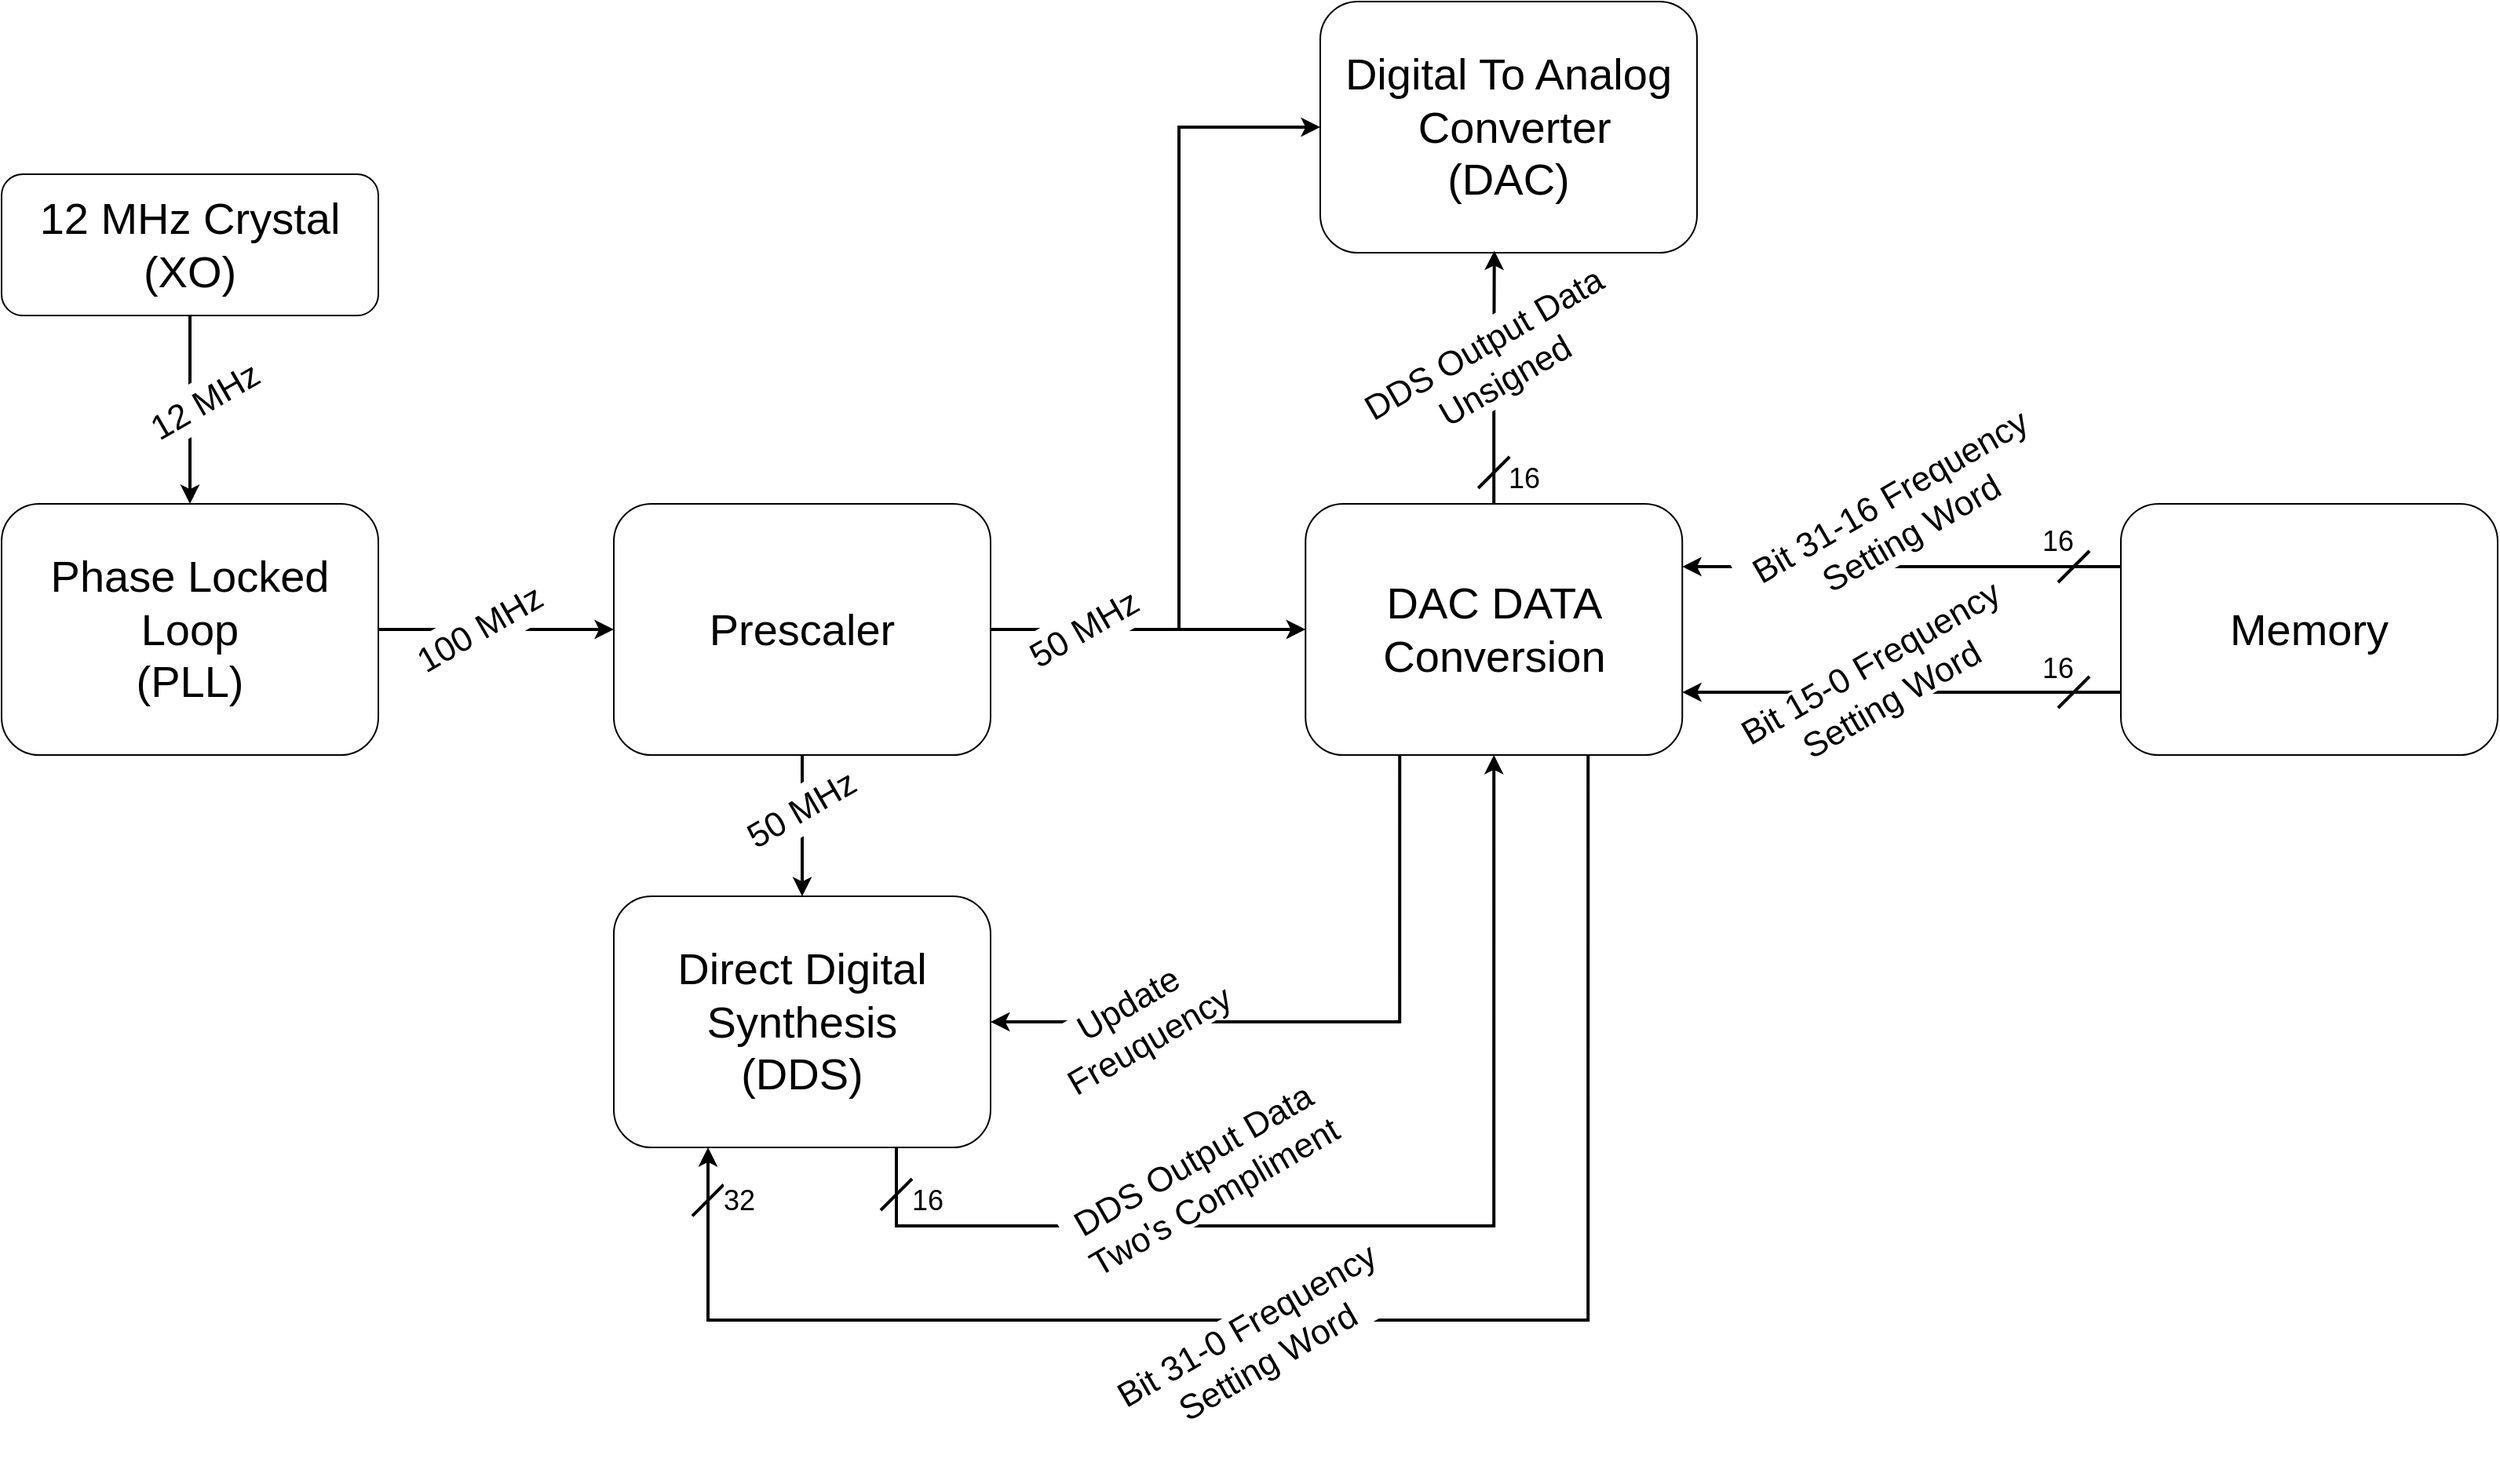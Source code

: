 <mxfile version="24.7.17">
  <diagram name="Side-1" id="XtFJjXzvq0NRr4Yo0cDv">
    <mxGraphModel dx="1876" dy="552" grid="1" gridSize="10" guides="1" tooltips="1" connect="1" arrows="1" fold="1" page="1" pageScale="1" pageWidth="827" pageHeight="1169" math="0" shadow="0">
      <root>
        <mxCell id="0" />
        <mxCell id="1" parent="0" />
        <mxCell id="97Y6rwjhbU-M4xpt1NCJ-17" style="edgeStyle=orthogonalEdgeStyle;rounded=0;orthogonalLoop=1;jettySize=auto;html=1;exitX=0.75;exitY=1;exitDx=0;exitDy=0;entryX=0.5;entryY=1;entryDx=0;entryDy=0;strokeWidth=2;" parent="1" source="aL1VktPpydI1bxQLMjUp-1" target="p8yOOz6nTck4P_ZLcdFX-3" edge="1">
          <mxGeometry relative="1" as="geometry">
            <Array as="points">
              <mxPoint x="-180" y="780" />
              <mxPoint x="201" y="780" />
            </Array>
          </mxGeometry>
        </mxCell>
        <mxCell id="aL1VktPpydI1bxQLMjUp-1" value="&lt;font style=&quot;font-size: 28px;&quot;&gt;Direct Digital&lt;br&gt;Synthesis&lt;br&gt;(DDS)&lt;/font&gt;" style="rounded=1;whiteSpace=wrap;html=1;" parent="1" vertex="1">
          <mxGeometry x="-360" y="570" width="240" height="160" as="geometry" />
        </mxCell>
        <mxCell id="p8yOOz6nTck4P_ZLcdFX-2" style="edgeStyle=orthogonalEdgeStyle;rounded=0;orthogonalLoop=1;jettySize=auto;html=1;strokeWidth=2;" parent="1" source="aL1VktPpydI1bxQLMjUp-3" target="aL1VktPpydI1bxQLMjUp-4" edge="1">
          <mxGeometry relative="1" as="geometry" />
        </mxCell>
        <mxCell id="aL1VktPpydI1bxQLMjUp-3" value="&lt;span style=&quot;font-size: 28px;&quot;&gt;Phase Locked Loop&lt;br style=&quot;&quot;&gt;(PLL)&lt;/span&gt;" style="rounded=1;whiteSpace=wrap;html=1;fontSize=22;" parent="1" vertex="1">
          <mxGeometry x="-750" y="320" width="240" height="160" as="geometry" />
        </mxCell>
        <mxCell id="97Y6rwjhbU-M4xpt1NCJ-7" style="edgeStyle=orthogonalEdgeStyle;rounded=0;orthogonalLoop=1;jettySize=auto;html=1;entryX=0.5;entryY=0;entryDx=0;entryDy=0;strokeWidth=2;" parent="1" source="aL1VktPpydI1bxQLMjUp-4" target="aL1VktPpydI1bxQLMjUp-1" edge="1">
          <mxGeometry relative="1" as="geometry" />
        </mxCell>
        <mxCell id="97Y6rwjhbU-M4xpt1NCJ-8" style="edgeStyle=orthogonalEdgeStyle;rounded=0;orthogonalLoop=1;jettySize=auto;html=1;strokeWidth=2;" parent="1" source="aL1VktPpydI1bxQLMjUp-4" target="p8yOOz6nTck4P_ZLcdFX-3" edge="1">
          <mxGeometry relative="1" as="geometry" />
        </mxCell>
        <mxCell id="97Y6rwjhbU-M4xpt1NCJ-24" style="edgeStyle=orthogonalEdgeStyle;rounded=0;orthogonalLoop=1;jettySize=auto;html=1;entryX=0;entryY=0.5;entryDx=0;entryDy=0;strokeWidth=2;" parent="1" source="aL1VktPpydI1bxQLMjUp-4" target="aL1VktPpydI1bxQLMjUp-6" edge="1">
          <mxGeometry relative="1" as="geometry">
            <Array as="points">
              <mxPoint y="400" />
              <mxPoint y="80" />
            </Array>
          </mxGeometry>
        </mxCell>
        <mxCell id="aL1VktPpydI1bxQLMjUp-4" value="&lt;span style=&quot;font-size: 28px;&quot;&gt;Prescaler&lt;/span&gt;" style="rounded=1;whiteSpace=wrap;html=1;fontSize=28;" parent="1" vertex="1">
          <mxGeometry x="-360" y="320" width="240" height="160" as="geometry" />
        </mxCell>
        <mxCell id="aL1VktPpydI1bxQLMjUp-6" value="&lt;span style=&quot;font-size: 28px;&quot;&gt;Digital To Analog&lt;br&gt;&amp;nbsp;Converter&lt;br&gt;(DAC)&lt;/span&gt;" style="rounded=1;whiteSpace=wrap;html=1;" parent="1" vertex="1">
          <mxGeometry x="90" width="240" height="160" as="geometry" />
        </mxCell>
        <mxCell id="97Y6rwjhbU-M4xpt1NCJ-21" style="edgeStyle=orthogonalEdgeStyle;rounded=0;orthogonalLoop=1;jettySize=auto;html=1;exitX=0;exitY=0.75;exitDx=0;exitDy=0;entryX=1;entryY=0.75;entryDx=0;entryDy=0;strokeWidth=2;" parent="1" source="aL1VktPpydI1bxQLMjUp-7" target="p8yOOz6nTck4P_ZLcdFX-3" edge="1">
          <mxGeometry relative="1" as="geometry" />
        </mxCell>
        <mxCell id="97Y6rwjhbU-M4xpt1NCJ-22" style="edgeStyle=orthogonalEdgeStyle;rounded=0;orthogonalLoop=1;jettySize=auto;html=1;exitX=0;exitY=0.25;exitDx=0;exitDy=0;entryX=1;entryY=0.25;entryDx=0;entryDy=0;strokeWidth=2;" parent="1" source="aL1VktPpydI1bxQLMjUp-7" target="p8yOOz6nTck4P_ZLcdFX-3" edge="1">
          <mxGeometry relative="1" as="geometry" />
        </mxCell>
        <mxCell id="aL1VktPpydI1bxQLMjUp-7" value="&lt;font style=&quot;font-size: 28px;&quot;&gt;Memory&lt;/font&gt;" style="rounded=1;whiteSpace=wrap;html=1;" parent="1" vertex="1">
          <mxGeometry x="600" y="320" width="240" height="160" as="geometry" />
        </mxCell>
        <mxCell id="aL1VktPpydI1bxQLMjUp-30" style="edgeStyle=orthogonalEdgeStyle;rounded=0;orthogonalLoop=1;jettySize=auto;html=1;entryX=0.5;entryY=0;entryDx=0;entryDy=0;strokeWidth=2;" parent="1" source="aL1VktPpydI1bxQLMjUp-8" target="aL1VktPpydI1bxQLMjUp-3" edge="1">
          <mxGeometry relative="1" as="geometry" />
        </mxCell>
        <mxCell id="aL1VktPpydI1bxQLMjUp-8" value="&lt;span style=&quot;font-size: 28px;&quot;&gt;12 MHz Crystal&lt;br&gt;(XO)&lt;/span&gt;" style="rounded=1;whiteSpace=wrap;html=1;" parent="1" vertex="1">
          <mxGeometry x="-750" y="110" width="240" height="90" as="geometry" />
        </mxCell>
        <mxCell id="aL1VktPpydI1bxQLMjUp-31" value="&lt;span style=&quot;font-size: 22px;&quot;&gt;12 MHz&lt;/span&gt;" style="text;strokeColor=none;align=center;fillColor=default;html=1;verticalAlign=middle;whiteSpace=wrap;rounded=0;rotation=-30;fontSize=22;" parent="1" vertex="1">
          <mxGeometry x="-660" y="240.0" width="80" height="30" as="geometry" />
        </mxCell>
        <mxCell id="aL1VktPpydI1bxQLMjUp-33" value="&lt;span style=&quot;font-size: 22px;&quot;&gt;100 MHz&lt;/span&gt;" style="text;strokeColor=none;align=center;fillColor=default;html=1;verticalAlign=middle;whiteSpace=wrap;rounded=0;rotation=-30;fontSize=22;" parent="1" vertex="1">
          <mxGeometry x="-500" y="385" width="110" height="30" as="geometry" />
        </mxCell>
        <mxCell id="97Y6rwjhbU-M4xpt1NCJ-19" style="edgeStyle=orthogonalEdgeStyle;rounded=0;orthogonalLoop=1;jettySize=auto;html=1;exitX=0.75;exitY=1;exitDx=0;exitDy=0;entryX=0.25;entryY=1;entryDx=0;entryDy=0;strokeWidth=2;" parent="1" source="p8yOOz6nTck4P_ZLcdFX-3" target="aL1VktPpydI1bxQLMjUp-1" edge="1">
          <mxGeometry relative="1" as="geometry">
            <Array as="points">
              <mxPoint x="261" y="840" />
              <mxPoint x="-300" y="840" />
            </Array>
          </mxGeometry>
        </mxCell>
        <mxCell id="rLV-epz7dNSVhPTOiO-N-4" style="edgeStyle=orthogonalEdgeStyle;rounded=0;orthogonalLoop=1;jettySize=auto;html=1;exitX=0.25;exitY=1;exitDx=0;exitDy=0;entryX=1;entryY=0.5;entryDx=0;entryDy=0;strokeWidth=2;" edge="1" parent="1" source="p8yOOz6nTck4P_ZLcdFX-3" target="aL1VktPpydI1bxQLMjUp-1">
          <mxGeometry relative="1" as="geometry" />
        </mxCell>
        <mxCell id="p8yOOz6nTck4P_ZLcdFX-3" value="&lt;span style=&quot;font-size: 28px;&quot;&gt;DAC DATA&lt;br&gt;Conversion&lt;/span&gt;" style="rounded=1;whiteSpace=wrap;html=1;" parent="1" vertex="1">
          <mxGeometry x="80.62" y="320" width="240" height="160" as="geometry" />
        </mxCell>
        <mxCell id="p8yOOz6nTck4P_ZLcdFX-6" value="&lt;font style=&quot;font-size: 22px;&quot;&gt;Bit 31-16 Frequency Setting Word&lt;/font&gt;" style="text;strokeColor=none;align=center;fillColor=default;html=1;verticalAlign=middle;whiteSpace=wrap;rounded=0;rotation=-30;" parent="1" vertex="1">
          <mxGeometry x="350" y="300" width="220" height="54.39" as="geometry" />
        </mxCell>
        <mxCell id="p8yOOz6nTck4P_ZLcdFX-7" value="&lt;span style=&quot;font-size: 22px;&quot;&gt;Bit 15-0 Frequency Setting Word&lt;/span&gt;" style="text;strokeColor=none;align=center;fillColor=default;html=1;verticalAlign=middle;whiteSpace=wrap;rounded=0;rotation=-30;fontSize=22;" parent="1" vertex="1">
          <mxGeometry x="350" y="410" width="194.81" height="46.2" as="geometry" />
        </mxCell>
        <mxCell id="p8yOOz6nTck4P_ZLcdFX-13" value="&lt;span style=&quot;font-size: 22px;&quot;&gt;50 MHz&lt;/span&gt;" style="text;strokeColor=none;align=center;fillColor=default;html=1;verticalAlign=middle;whiteSpace=wrap;rounded=0;rotation=-30;fontSize=22;" parent="1" vertex="1">
          <mxGeometry x="-280" y="500" width="80" height="30" as="geometry" />
        </mxCell>
        <mxCell id="p8yOOz6nTck4P_ZLcdFX-23" value="&lt;span style=&quot;font-size: 22px;&quot;&gt;50 MHz&lt;/span&gt;" style="text;strokeColor=none;align=center;fillColor=default;html=1;verticalAlign=middle;whiteSpace=wrap;rounded=0;rotation=-30;fontSize=22;" parent="1" vertex="1">
          <mxGeometry x="-100" y="385.0" width="80" height="30" as="geometry" />
        </mxCell>
        <mxCell id="p8yOOz6nTck4P_ZLcdFX-26" value="&lt;span style=&quot;font-size: 22px;&quot;&gt;Bit 31-0 Frequency Setting Word&lt;/span&gt;" style="text;strokeColor=none;align=center;fillColor=default;html=1;verticalAlign=middle;whiteSpace=wrap;rounded=0;rotation=-30;fontSize=22;" parent="1" vertex="1">
          <mxGeometry x="-50" y="830" width="200" height="49.83" as="geometry" />
        </mxCell>
        <mxCell id="p8yOOz6nTck4P_ZLcdFX-28" value="&lt;span style=&quot;font-size: 22px;&quot;&gt;DDS Output Data&lt;br style=&quot;font-size: 22px;&quot;&gt;Two&#39;s Compliment&lt;/span&gt;" style="text;strokeColor=none;align=center;fillColor=default;html=1;verticalAlign=middle;whiteSpace=wrap;rounded=0;rotation=-30;fontSize=22;" parent="1" vertex="1">
          <mxGeometry x="-79.38" y="726.34" width="190" height="47.33" as="geometry" />
        </mxCell>
        <mxCell id="p8yOOz6nTck4P_ZLcdFX-33" value="" style="endArrow=none;html=1;rounded=0;strokeWidth=2;" parent="1" edge="1">
          <mxGeometry width="50" height="50" relative="1" as="geometry">
            <mxPoint x="-310.0" y="773.67" as="sourcePoint" />
            <mxPoint x="-290.0" y="753.67" as="targetPoint" />
          </mxGeometry>
        </mxCell>
        <mxCell id="97Y6rwjhbU-M4xpt1NCJ-23" style="edgeStyle=orthogonalEdgeStyle;rounded=0;orthogonalLoop=1;jettySize=auto;html=1;entryX=0.462;entryY=0.992;entryDx=0;entryDy=0;entryPerimeter=0;strokeWidth=2;" parent="1" source="p8yOOz6nTck4P_ZLcdFX-3" target="aL1VktPpydI1bxQLMjUp-6" edge="1">
          <mxGeometry relative="1" as="geometry" />
        </mxCell>
        <mxCell id="p8yOOz6nTck4P_ZLcdFX-30" value="&lt;span style=&quot;font-size: 22px;&quot;&gt;DDS Output Data&lt;br style=&quot;font-size: 22px;&quot;&gt;Unsigned&lt;/span&gt;" style="text;strokeColor=none;align=center;fillColor=default;html=1;verticalAlign=middle;whiteSpace=wrap;rounded=0;rotation=-30;fontSize=22;" parent="1" vertex="1">
          <mxGeometry x="110.62" y="203" width="180" height="53.45" as="geometry" />
        </mxCell>
        <mxCell id="97Y6rwjhbU-M4xpt1NCJ-27" value="" style="endArrow=none;html=1;rounded=0;strokeWidth=2;" parent="1" edge="1">
          <mxGeometry width="50" height="50" relative="1" as="geometry">
            <mxPoint x="-190.0" y="770" as="sourcePoint" />
            <mxPoint x="-170.0" y="750" as="targetPoint" />
          </mxGeometry>
        </mxCell>
        <mxCell id="97Y6rwjhbU-M4xpt1NCJ-28" value="&lt;span style=&quot;font-size: 18px;&quot;&gt;16&lt;/span&gt;" style="text;strokeColor=none;align=center;fillColor=default;html=1;verticalAlign=middle;whiteSpace=wrap;rounded=0;rotation=0;" parent="1" vertex="1">
          <mxGeometry x="-170" y="753.67" width="20" height="20" as="geometry" />
        </mxCell>
        <mxCell id="97Y6rwjhbU-M4xpt1NCJ-30" value="&lt;span style=&quot;font-size: 18px;&quot;&gt;32&lt;/span&gt;" style="text;strokeColor=none;align=center;fillColor=default;html=1;verticalAlign=middle;whiteSpace=wrap;rounded=0;rotation=0;" parent="1" vertex="1">
          <mxGeometry x="-290" y="753.67" width="20" height="20" as="geometry" />
        </mxCell>
        <mxCell id="97Y6rwjhbU-M4xpt1NCJ-32" value="" style="endArrow=none;html=1;rounded=0;strokeWidth=2;" parent="1" edge="1">
          <mxGeometry width="50" height="50" relative="1" as="geometry">
            <mxPoint x="560" y="450" as="sourcePoint" />
            <mxPoint x="580" y="430" as="targetPoint" />
          </mxGeometry>
        </mxCell>
        <mxCell id="97Y6rwjhbU-M4xpt1NCJ-33" value="&lt;span style=&quot;font-size: 18px;&quot;&gt;16&lt;/span&gt;" style="text;strokeColor=none;align=center;fillColor=default;html=1;verticalAlign=middle;whiteSpace=wrap;rounded=0;rotation=0;" parent="1" vertex="1">
          <mxGeometry x="550" y="415" width="20" height="20" as="geometry" />
        </mxCell>
        <mxCell id="97Y6rwjhbU-M4xpt1NCJ-34" value="" style="endArrow=none;html=1;rounded=0;strokeWidth=2;" parent="1" edge="1">
          <mxGeometry width="50" height="50" relative="1" as="geometry">
            <mxPoint x="560" y="370" as="sourcePoint" />
            <mxPoint x="580" y="350" as="targetPoint" />
          </mxGeometry>
        </mxCell>
        <mxCell id="97Y6rwjhbU-M4xpt1NCJ-35" value="&lt;span style=&quot;font-size: 18px;&quot;&gt;16&lt;/span&gt;" style="text;strokeColor=none;align=center;fillColor=default;html=1;verticalAlign=middle;whiteSpace=wrap;rounded=0;rotation=0;" parent="1" vertex="1">
          <mxGeometry x="550" y="334.39" width="20" height="20" as="geometry" />
        </mxCell>
        <mxCell id="97Y6rwjhbU-M4xpt1NCJ-37" value="" style="endArrow=none;html=1;rounded=0;strokeWidth=2;" parent="1" edge="1">
          <mxGeometry width="50" height="50" relative="1" as="geometry">
            <mxPoint x="190.62" y="310" as="sourcePoint" />
            <mxPoint x="210.62" y="290" as="targetPoint" />
          </mxGeometry>
        </mxCell>
        <mxCell id="97Y6rwjhbU-M4xpt1NCJ-38" value="&lt;span style=&quot;font-size: 18px;&quot;&gt;16&lt;/span&gt;" style="text;strokeColor=none;align=center;fillColor=default;html=1;verticalAlign=middle;whiteSpace=wrap;rounded=0;rotation=0;" parent="1" vertex="1">
          <mxGeometry x="210" y="294" width="20" height="20" as="geometry" />
        </mxCell>
        <mxCell id="rLV-epz7dNSVhPTOiO-N-5" value="Update Freuquency" style="text;strokeColor=none;align=center;fillColor=default;html=1;verticalAlign=middle;whiteSpace=wrap;rounded=0;rotation=-30;fontSize=22;" vertex="1" parent="1">
          <mxGeometry x="-90" y="626.34" width="129.38" height="47.33" as="geometry" />
        </mxCell>
      </root>
    </mxGraphModel>
  </diagram>
</mxfile>
